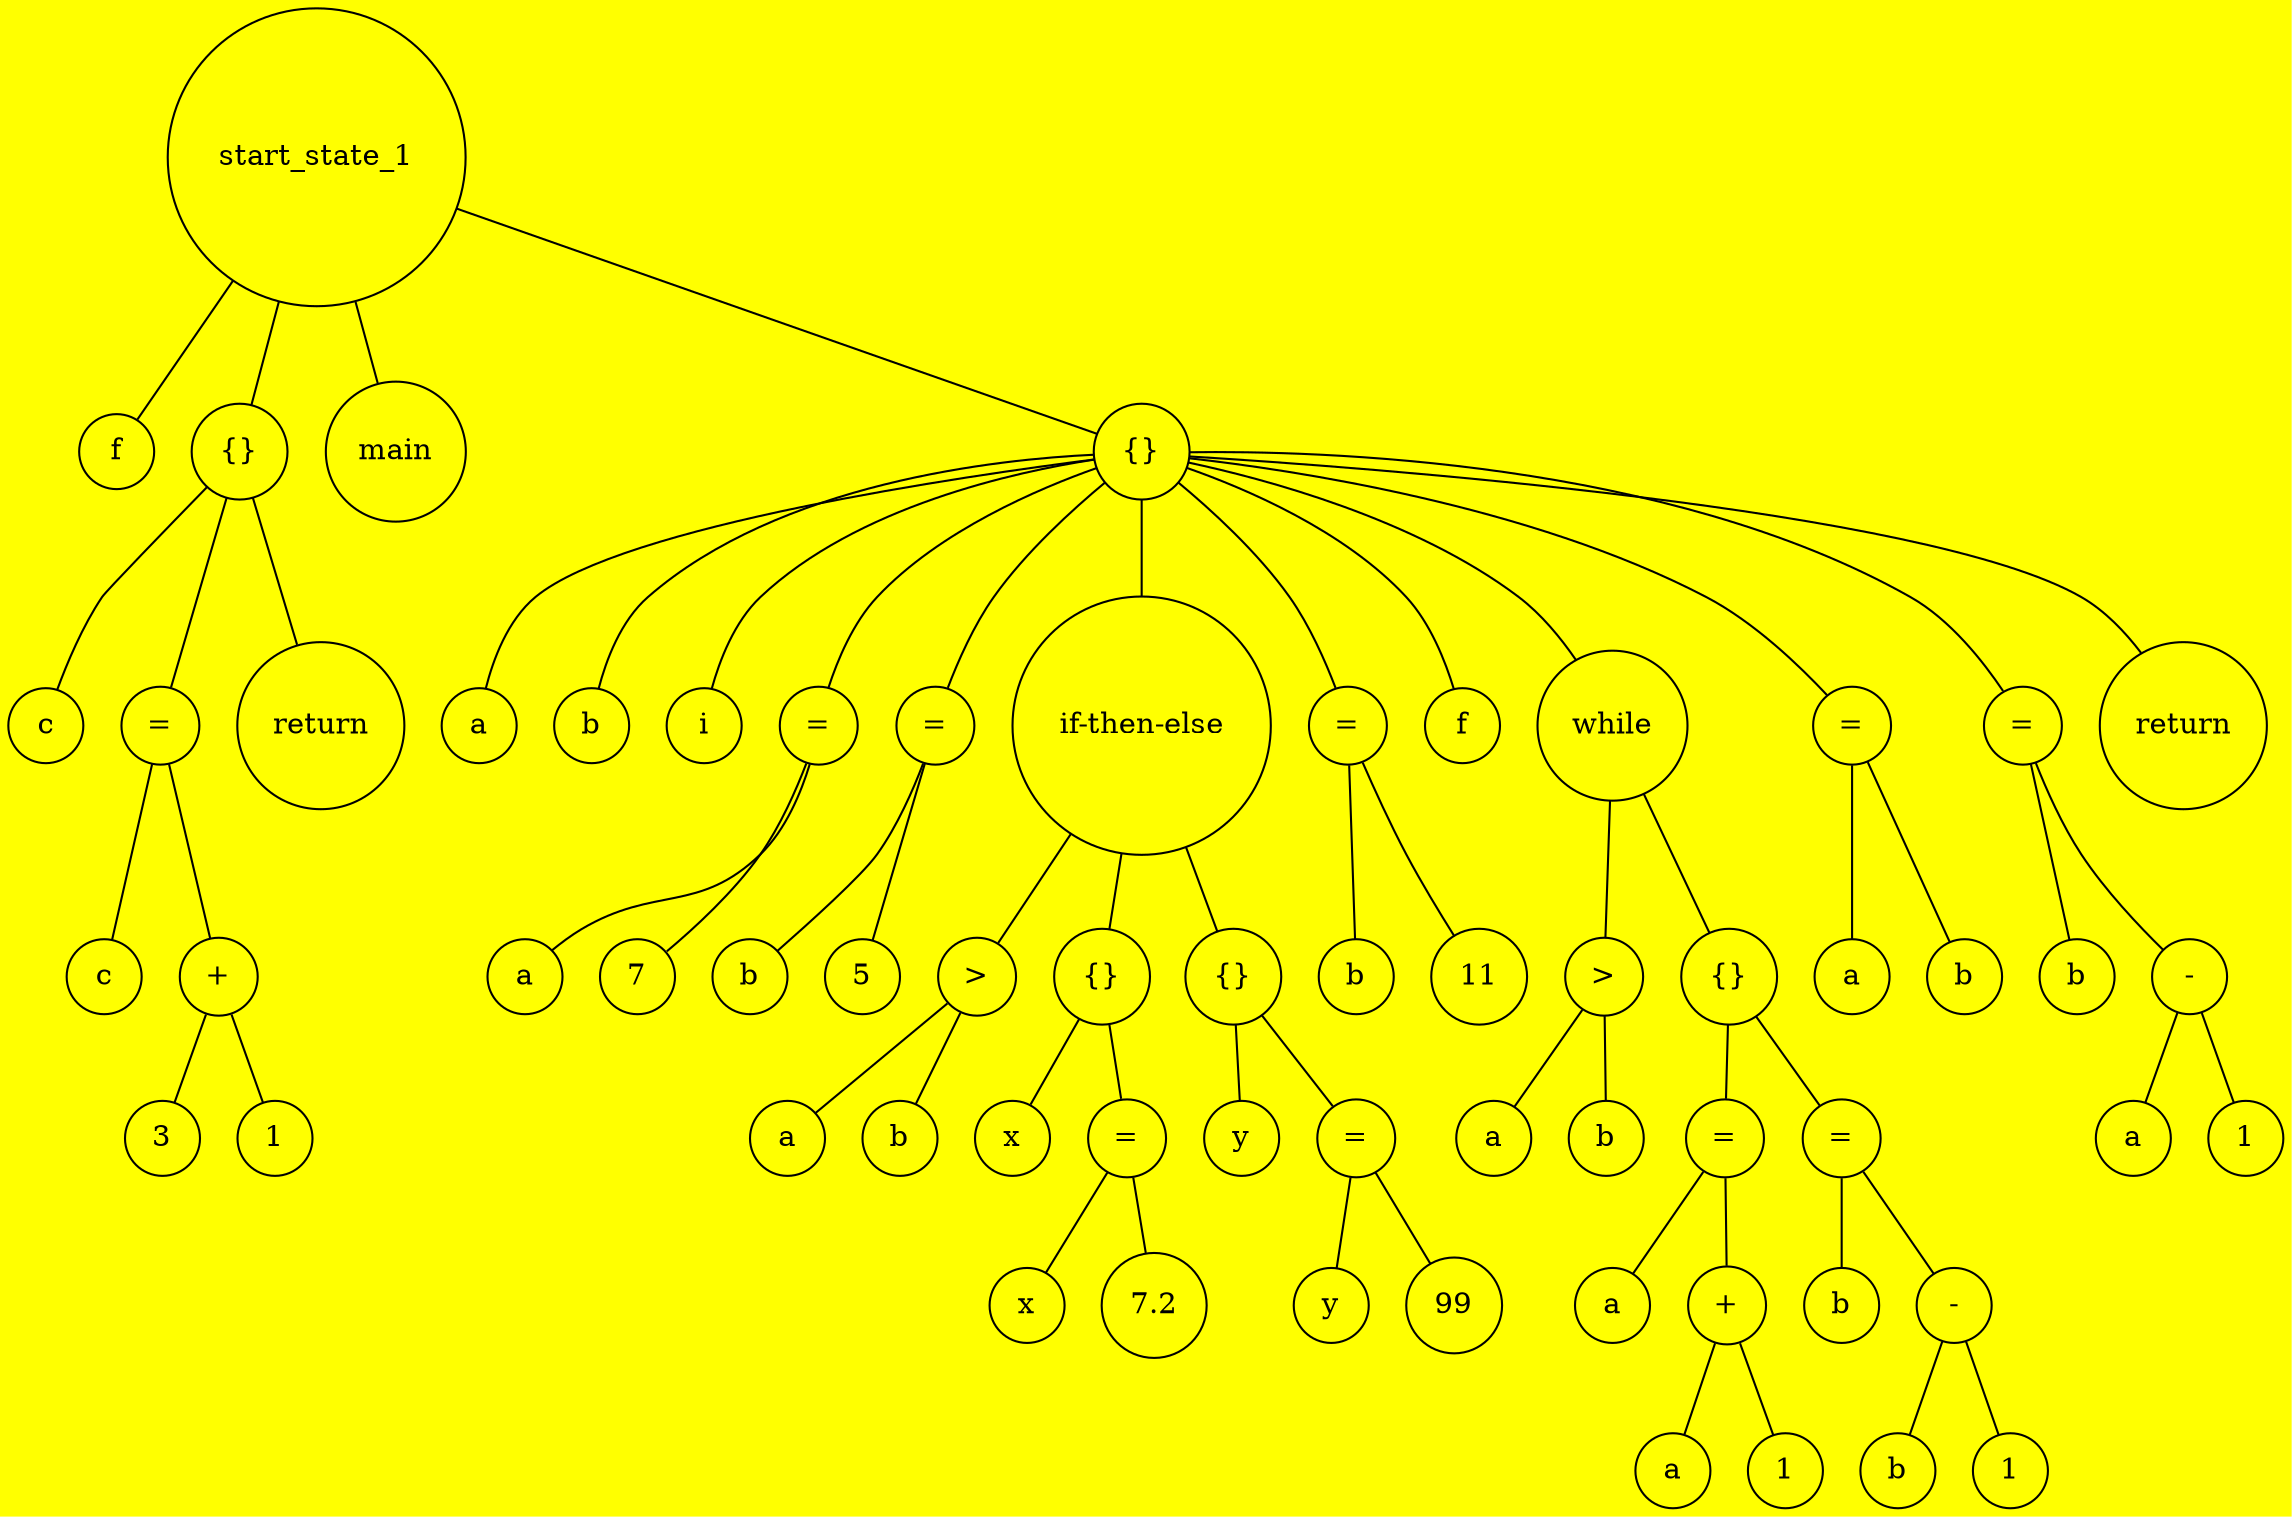 graph my_graph {
bgcolor=yellow;
0 [label=start_state_1, shape=circle];
1 [label=f, shape=circle];
0 -- 1;
2 [label="{}", shape=circle];
0 -- 2;
3 [label=c, shape=circle];
2 -- 3;
4 [label="=", shape=circle];
2 -- 4;
5 [label=c, shape=circle];
4 -- 5;
6 [label="+", shape=circle];
4 -- 6;
7 [label=3, shape=circle];
6 -- 7;
8 [label=1, shape=circle];
6 -- 8;
9 [label=return, shape=circle];
2 -- 9;
10 [label=main, shape=circle];
0 -- 10;
11 [label="{}", shape=circle];
0 -- 11;
12 [label=a, shape=circle];
11 -- 12;
13 [label=b, shape=circle];
11 -- 13;
14 [label=i, shape=circle];
11 -- 14;
15 [label="=", shape=circle];
11 -- 15;
16 [label=a, shape=circle];
15 -- 16;
17 [label=7, shape=circle];
15 -- 17;
18 [label="=", shape=circle];
11 -- 18;
19 [label=b, shape=circle];
18 -- 19;
20 [label=5, shape=circle];
18 -- 20;
21 [label="if-then-else", shape=circle];
11 -- 21;
22 [label=">", shape=circle];
21 -- 22;
23 [label=a, shape=circle];
22 -- 23;
24 [label=b, shape=circle];
22 -- 24;
25 [label="{}", shape=circle];
21 -- 25;
26 [label=x, shape=circle];
25 -- 26;
27 [label="=", shape=circle];
25 -- 27;
28 [label=x, shape=circle];
27 -- 28;
29 [label="7.2", shape=circle];
27 -- 29;
30 [label="{}", shape=circle];
21 -- 30;
31 [label=y, shape=circle];
30 -- 31;
32 [label="=", shape=circle];
30 -- 32;
33 [label=y, shape=circle];
32 -- 33;
34 [label=99, shape=circle];
32 -- 34;
35 [label="=", shape=circle];
11 -- 35;
36 [label=b, shape=circle];
35 -- 36;
37 [label=11, shape=circle];
35 -- 37;
38 [label=f, shape=circle];
11 -- 38;
39 [label=while, shape=circle];
11 -- 39;
40 [label=">", shape=circle];
39 -- 40;
41 [label=a, shape=circle];
40 -- 41;
42 [label=b, shape=circle];
40 -- 42;
43 [label="{}", shape=circle];
39 -- 43;
44 [label="=", shape=circle];
43 -- 44;
45 [label=a, shape=circle];
44 -- 45;
46 [label="+", shape=circle];
44 -- 46;
47 [label=a, shape=circle];
46 -- 47;
48 [label=1, shape=circle];
46 -- 48;
49 [label="=", shape=circle];
43 -- 49;
50 [label=b, shape=circle];
49 -- 50;
51 [label="-", shape=circle];
49 -- 51;
52 [label=b, shape=circle];
51 -- 52;
53 [label=1, shape=circle];
51 -- 53;
54 [label="=", shape=circle];
11 -- 54;
55 [label=a, shape=circle];
54 -- 55;
56 [label=b, shape=circle];
54 -- 56;
57 [label="=", shape=circle];
11 -- 57;
58 [label=b, shape=circle];
57 -- 58;
59 [label="-", shape=circle];
57 -- 59;
60 [label=a, shape=circle];
59 -- 60;
61 [label=1, shape=circle];
59 -- 61;
62 [label=return, shape=circle];
11 -- 62;
}
